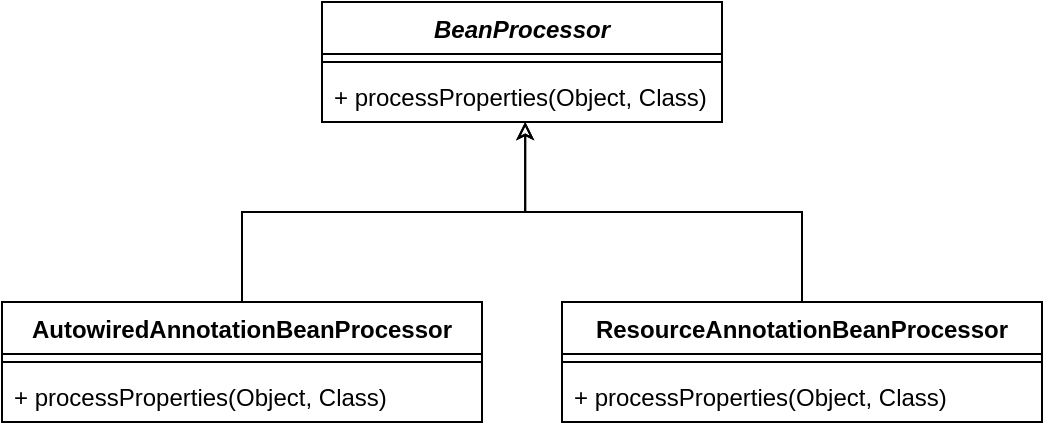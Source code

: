 <mxfile version="15.8.7" type="device"><diagram id="C5RBs43oDa-KdzZeNtuy" name="Page-1"><mxGraphModel dx="1106" dy="852" grid="1" gridSize="10" guides="1" tooltips="1" connect="1" arrows="1" fold="1" page="1" pageScale="1" pageWidth="827" pageHeight="1169" math="0" shadow="0"><root><mxCell id="WIyWlLk6GJQsqaUBKTNV-0"/><mxCell id="WIyWlLk6GJQsqaUBKTNV-1" parent="WIyWlLk6GJQsqaUBKTNV-0"/><mxCell id="eDLNGD9ouOBwuphPrekU-12" style="edgeStyle=orthogonalEdgeStyle;rounded=0;orthogonalLoop=1;jettySize=auto;html=1;exitX=0.5;exitY=0;exitDx=0;exitDy=0;entryX=0.508;entryY=1;entryDx=0;entryDy=0;entryPerimeter=0;endFill=0;" edge="1" parent="WIyWlLk6GJQsqaUBKTNV-1" source="eDLNGD9ouOBwuphPrekU-3" target="eDLNGD9ouOBwuphPrekU-8"><mxGeometry relative="1" as="geometry"/></mxCell><mxCell id="eDLNGD9ouOBwuphPrekU-3" value="AutowiredAnnotationBeanProcessor" style="swimlane;fontStyle=1;align=center;verticalAlign=top;childLayout=stackLayout;horizontal=1;startSize=26;horizontalStack=0;resizeParent=1;resizeParentMax=0;resizeLast=0;collapsible=1;marginBottom=0;" vertex="1" parent="WIyWlLk6GJQsqaUBKTNV-1"><mxGeometry x="140" y="400" width="240" height="60" as="geometry"/></mxCell><mxCell id="eDLNGD9ouOBwuphPrekU-4" value="" style="line;strokeWidth=1;fillColor=none;align=left;verticalAlign=middle;spacingTop=-1;spacingLeft=3;spacingRight=3;rotatable=0;labelPosition=right;points=[];portConstraint=eastwest;" vertex="1" parent="eDLNGD9ouOBwuphPrekU-3"><mxGeometry y="26" width="240" height="8" as="geometry"/></mxCell><mxCell id="eDLNGD9ouOBwuphPrekU-5" value="+ processProperties(Object, Class)" style="text;strokeColor=none;fillColor=none;align=left;verticalAlign=top;spacingLeft=4;spacingRight=4;overflow=hidden;rotatable=0;points=[[0,0.5],[1,0.5]];portConstraint=eastwest;" vertex="1" parent="eDLNGD9ouOBwuphPrekU-3"><mxGeometry y="34" width="240" height="26" as="geometry"/></mxCell><mxCell id="eDLNGD9ouOBwuphPrekU-6" value="BeanProcessor" style="swimlane;fontStyle=3;align=center;verticalAlign=top;childLayout=stackLayout;horizontal=1;startSize=26;horizontalStack=0;resizeParent=1;resizeParentMax=0;resizeLast=0;collapsible=1;marginBottom=0;" vertex="1" parent="WIyWlLk6GJQsqaUBKTNV-1"><mxGeometry x="300" y="250" width="200" height="60" as="geometry"/></mxCell><mxCell id="eDLNGD9ouOBwuphPrekU-7" value="" style="line;strokeWidth=1;fillColor=none;align=left;verticalAlign=middle;spacingTop=-1;spacingLeft=3;spacingRight=3;rotatable=0;labelPosition=right;points=[];portConstraint=eastwest;" vertex="1" parent="eDLNGD9ouOBwuphPrekU-6"><mxGeometry y="26" width="200" height="8" as="geometry"/></mxCell><mxCell id="eDLNGD9ouOBwuphPrekU-8" value="+ processProperties(Object, Class)" style="text;strokeColor=none;fillColor=none;align=left;verticalAlign=top;spacingLeft=4;spacingRight=4;overflow=hidden;rotatable=0;points=[[0,0.5],[1,0.5]];portConstraint=eastwest;" vertex="1" parent="eDLNGD9ouOBwuphPrekU-6"><mxGeometry y="34" width="200" height="26" as="geometry"/></mxCell><mxCell id="eDLNGD9ouOBwuphPrekU-13" style="edgeStyle=orthogonalEdgeStyle;rounded=0;orthogonalLoop=1;jettySize=auto;html=1;exitX=0.5;exitY=0;exitDx=0;exitDy=0;entryX=0.508;entryY=1;entryDx=0;entryDy=0;entryPerimeter=0;endFill=0;" edge="1" parent="WIyWlLk6GJQsqaUBKTNV-1" source="eDLNGD9ouOBwuphPrekU-9" target="eDLNGD9ouOBwuphPrekU-8"><mxGeometry relative="1" as="geometry"/></mxCell><mxCell id="eDLNGD9ouOBwuphPrekU-9" value="ResourceAnnotationBeanProcessor" style="swimlane;fontStyle=1;align=center;verticalAlign=top;childLayout=stackLayout;horizontal=1;startSize=26;horizontalStack=0;resizeParent=1;resizeParentMax=0;resizeLast=0;collapsible=1;marginBottom=0;" vertex="1" parent="WIyWlLk6GJQsqaUBKTNV-1"><mxGeometry x="420" y="400" width="240" height="60" as="geometry"/></mxCell><mxCell id="eDLNGD9ouOBwuphPrekU-10" value="" style="line;strokeWidth=1;fillColor=none;align=left;verticalAlign=middle;spacingTop=-1;spacingLeft=3;spacingRight=3;rotatable=0;labelPosition=right;points=[];portConstraint=eastwest;" vertex="1" parent="eDLNGD9ouOBwuphPrekU-9"><mxGeometry y="26" width="240" height="8" as="geometry"/></mxCell><mxCell id="eDLNGD9ouOBwuphPrekU-11" value="+ processProperties(Object, Class)" style="text;strokeColor=none;fillColor=none;align=left;verticalAlign=top;spacingLeft=4;spacingRight=4;overflow=hidden;rotatable=0;points=[[0,0.5],[1,0.5]];portConstraint=eastwest;" vertex="1" parent="eDLNGD9ouOBwuphPrekU-9"><mxGeometry y="34" width="240" height="26" as="geometry"/></mxCell></root></mxGraphModel></diagram></mxfile>